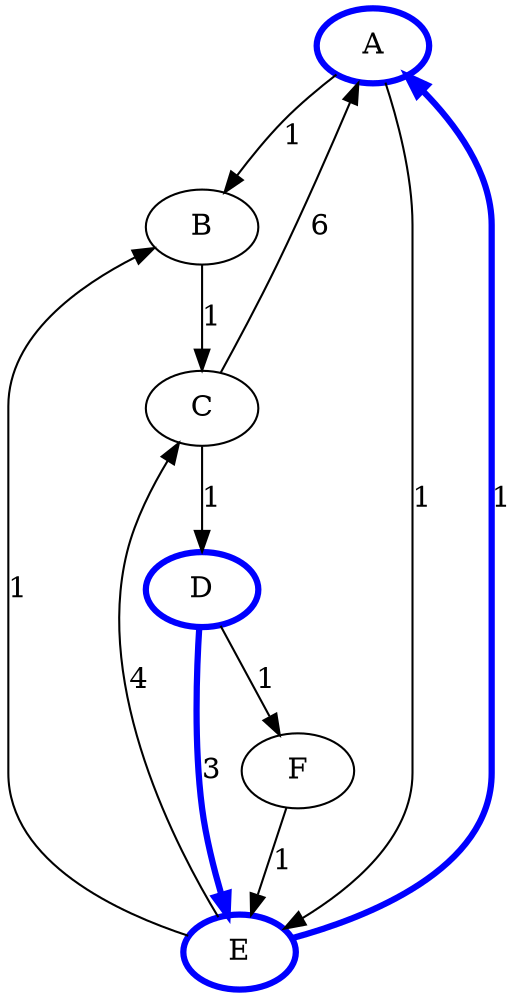 digraph {
	A [color=blue penwidth=3]
	B
	C
	D [color=blue penwidth=3]
	E [color=blue penwidth=3]
	F
	A -> B [label=1]
	A -> E [label=1]
	B -> C [label=1]
	C -> A [label=6]
	C -> D [label=1]
	D -> E [label=3 color=blue penwidth=3]
	D -> F [label=1]
	E -> B [label=1]
	E -> C [label=4]
	F -> E [label=1]
	E -> A [label=1 color=blue penwidth=3]
}
